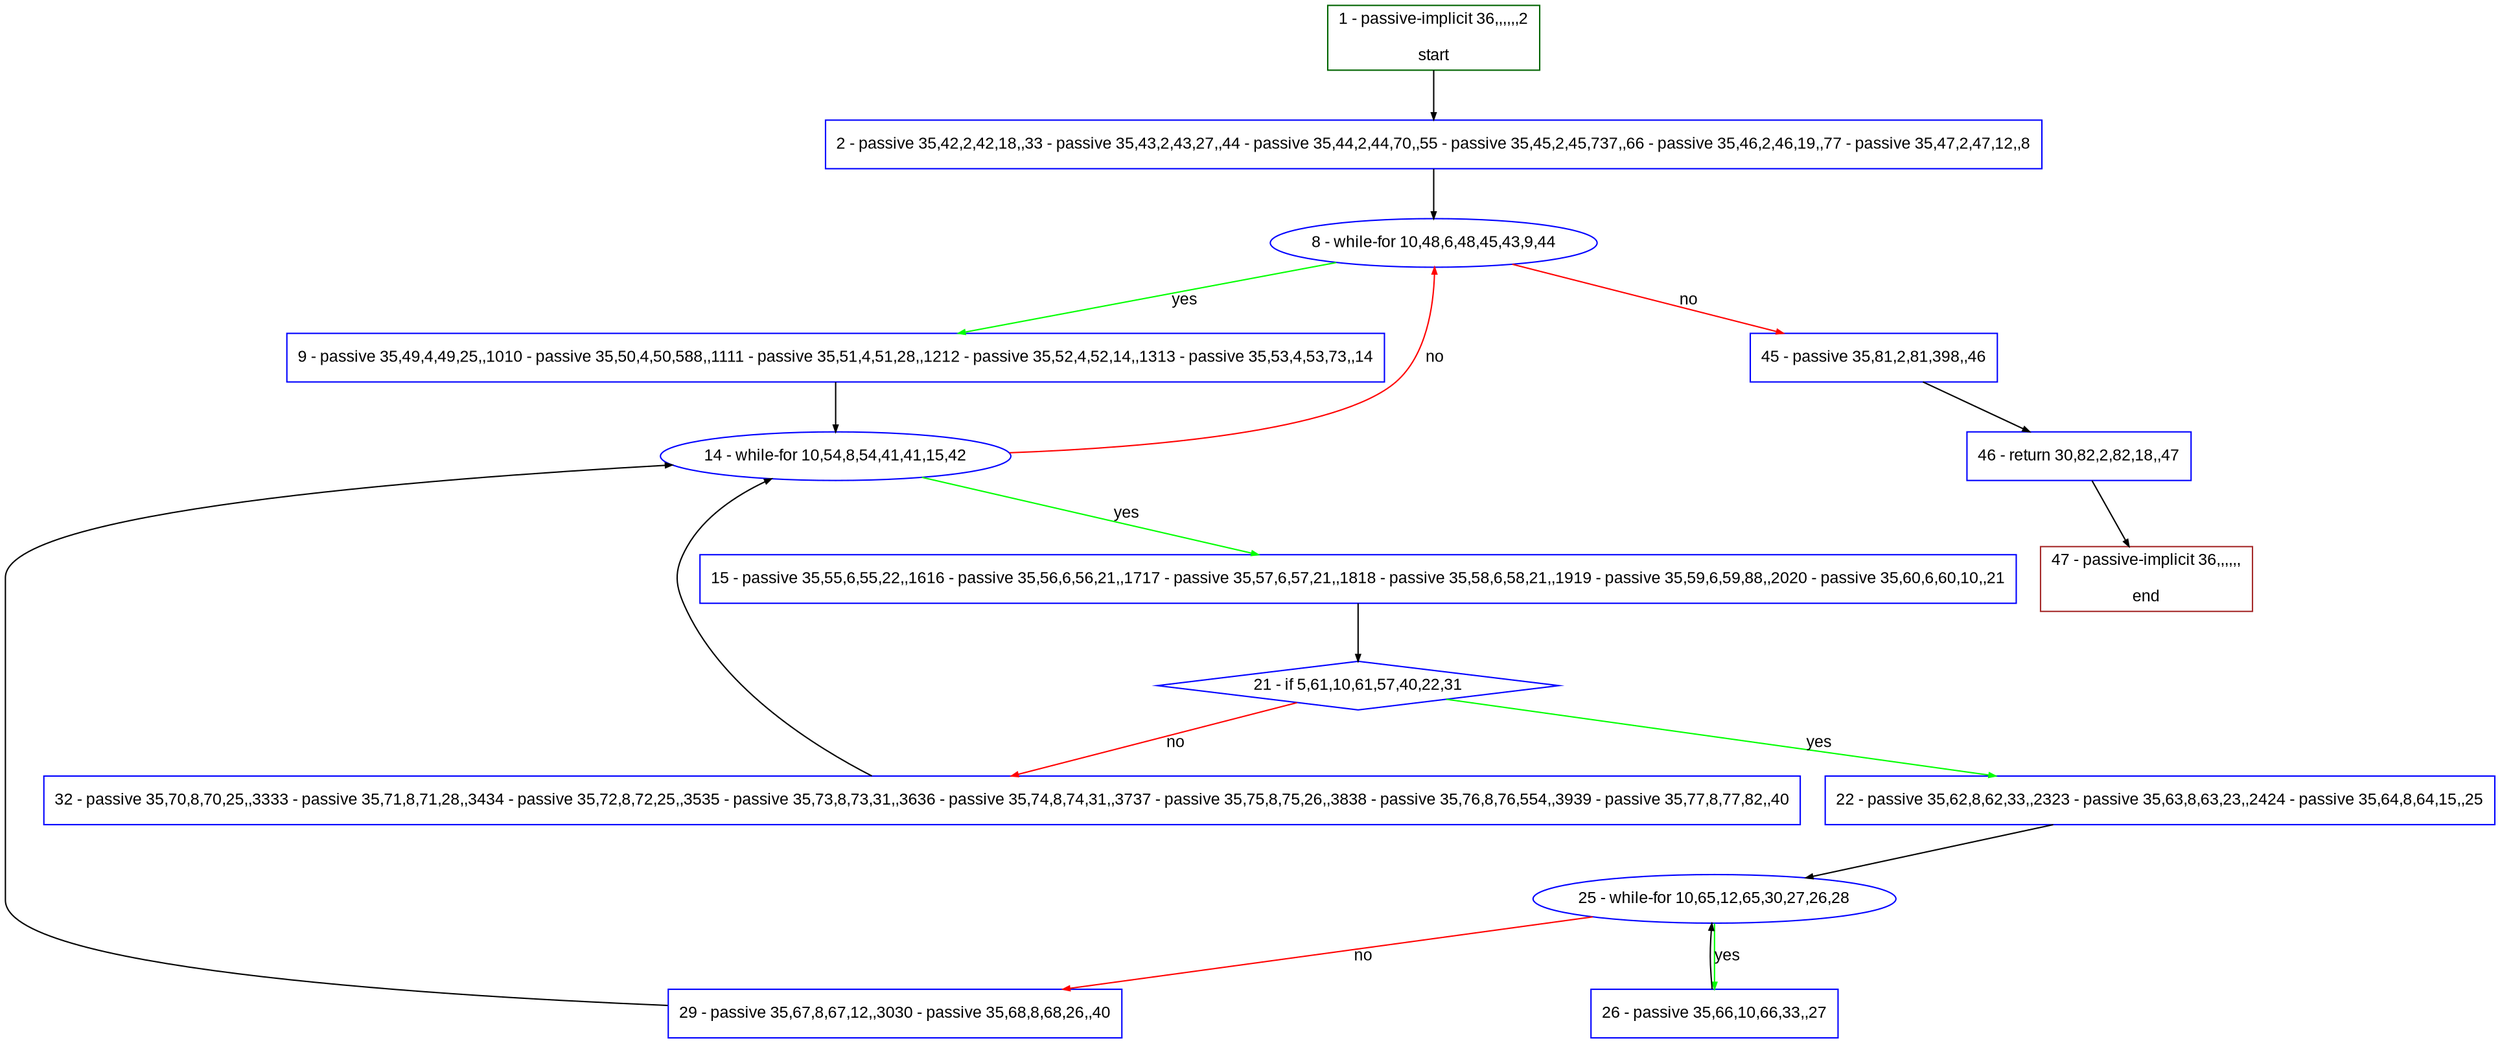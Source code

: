 digraph "" {
  graph [pack="true", label="", fontsize="12", packmode="clust", fontname="Arial", fillcolor="#FFFFCC", bgcolor="white", style="rounded,filled", compound="true"];
  node [node_initialized="no", label="", color="grey", fontsize="12", fillcolor="white", fontname="Arial", style="filled", shape="rectangle", compound="true", fixedsize="false"];
  edge [fontcolor="black", arrowhead="normal", arrowtail="none", arrowsize="0.5", ltail="", label="", color="black", fontsize="12", lhead="", fontname="Arial", dir="forward", compound="true"];
  __N1 [label="2 - passive 35,42,2,42,18,,33 - passive 35,43,2,43,27,,44 - passive 35,44,2,44,70,,55 - passive 35,45,2,45,737,,66 - passive 35,46,2,46,19,,77 - passive 35,47,2,47,12,,8", color="#0000ff", fillcolor="#ffffff", style="filled", shape="box"];
  __N2 [label="1 - passive-implicit 36,,,,,,2\n\nstart", color="#006400", fillcolor="#ffffff", style="filled", shape="box"];
  __N3 [label="8 - while-for 10,48,6,48,45,43,9,44", color="#0000ff", fillcolor="#ffffff", style="filled", shape="oval"];
  __N4 [label="9 - passive 35,49,4,49,25,,1010 - passive 35,50,4,50,588,,1111 - passive 35,51,4,51,28,,1212 - passive 35,52,4,52,14,,1313 - passive 35,53,4,53,73,,14", color="#0000ff", fillcolor="#ffffff", style="filled", shape="box"];
  __N5 [label="45 - passive 35,81,2,81,398,,46", color="#0000ff", fillcolor="#ffffff", style="filled", shape="box"];
  __N6 [label="14 - while-for 10,54,8,54,41,41,15,42", color="#0000ff", fillcolor="#ffffff", style="filled", shape="oval"];
  __N7 [label="15 - passive 35,55,6,55,22,,1616 - passive 35,56,6,56,21,,1717 - passive 35,57,6,57,21,,1818 - passive 35,58,6,58,21,,1919 - passive 35,59,6,59,88,,2020 - passive 35,60,6,60,10,,21", color="#0000ff", fillcolor="#ffffff", style="filled", shape="box"];
  __N8 [label="21 - if 5,61,10,61,57,40,22,31", color="#0000ff", fillcolor="#ffffff", style="filled", shape="diamond"];
  __N9 [label="22 - passive 35,62,8,62,33,,2323 - passive 35,63,8,63,23,,2424 - passive 35,64,8,64,15,,25", color="#0000ff", fillcolor="#ffffff", style="filled", shape="box"];
  __N10 [label="32 - passive 35,70,8,70,25,,3333 - passive 35,71,8,71,28,,3434 - passive 35,72,8,72,25,,3535 - passive 35,73,8,73,31,,3636 - passive 35,74,8,74,31,,3737 - passive 35,75,8,75,26,,3838 - passive 35,76,8,76,554,,3939 - passive 35,77,8,77,82,,40", color="#0000ff", fillcolor="#ffffff", style="filled", shape="box"];
  __N11 [label="25 - while-for 10,65,12,65,30,27,26,28", color="#0000ff", fillcolor="#ffffff", style="filled", shape="oval"];
  __N12 [label="26 - passive 35,66,10,66,33,,27", color="#0000ff", fillcolor="#ffffff", style="filled", shape="box"];
  __N13 [label="29 - passive 35,67,8,67,12,,3030 - passive 35,68,8,68,26,,40", color="#0000ff", fillcolor="#ffffff", style="filled", shape="box"];
  __N14 [label="46 - return 30,82,2,82,18,,47", color="#0000ff", fillcolor="#ffffff", style="filled", shape="box"];
  __N15 [label="47 - passive-implicit 36,,,,,,\n\nend", color="#a52a2a", fillcolor="#ffffff", style="filled", shape="box"];
  __N2 -> __N1 [arrowhead="normal", arrowtail="none", color="#000000", label="", dir="forward"];
  __N1 -> __N3 [arrowhead="normal", arrowtail="none", color="#000000", label="", dir="forward"];
  __N3 -> __N4 [arrowhead="normal", arrowtail="none", color="#00ff00", label="yes", dir="forward"];
  __N3 -> __N5 [arrowhead="normal", arrowtail="none", color="#ff0000", label="no", dir="forward"];
  __N4 -> __N6 [arrowhead="normal", arrowtail="none", color="#000000", label="", dir="forward"];
  __N6 -> __N3 [arrowhead="normal", arrowtail="none", color="#ff0000", label="no", dir="forward"];
  __N6 -> __N7 [arrowhead="normal", arrowtail="none", color="#00ff00", label="yes", dir="forward"];
  __N7 -> __N8 [arrowhead="normal", arrowtail="none", color="#000000", label="", dir="forward"];
  __N8 -> __N9 [arrowhead="normal", arrowtail="none", color="#00ff00", label="yes", dir="forward"];
  __N8 -> __N10 [arrowhead="normal", arrowtail="none", color="#ff0000", label="no", dir="forward"];
  __N9 -> __N11 [arrowhead="normal", arrowtail="none", color="#000000", label="", dir="forward"];
  __N11 -> __N12 [arrowhead="normal", arrowtail="none", color="#00ff00", label="yes", dir="forward"];
  __N12 -> __N11 [arrowhead="normal", arrowtail="none", color="#000000", label="", dir="forward"];
  __N11 -> __N13 [arrowhead="normal", arrowtail="none", color="#ff0000", label="no", dir="forward"];
  __N13 -> __N6 [arrowhead="normal", arrowtail="none", color="#000000", label="", dir="forward"];
  __N10 -> __N6 [arrowhead="normal", arrowtail="none", color="#000000", label="", dir="forward"];
  __N5 -> __N14 [arrowhead="normal", arrowtail="none", color="#000000", label="", dir="forward"];
  __N14 -> __N15 [arrowhead="normal", arrowtail="none", color="#000000", label="", dir="forward"];
}
